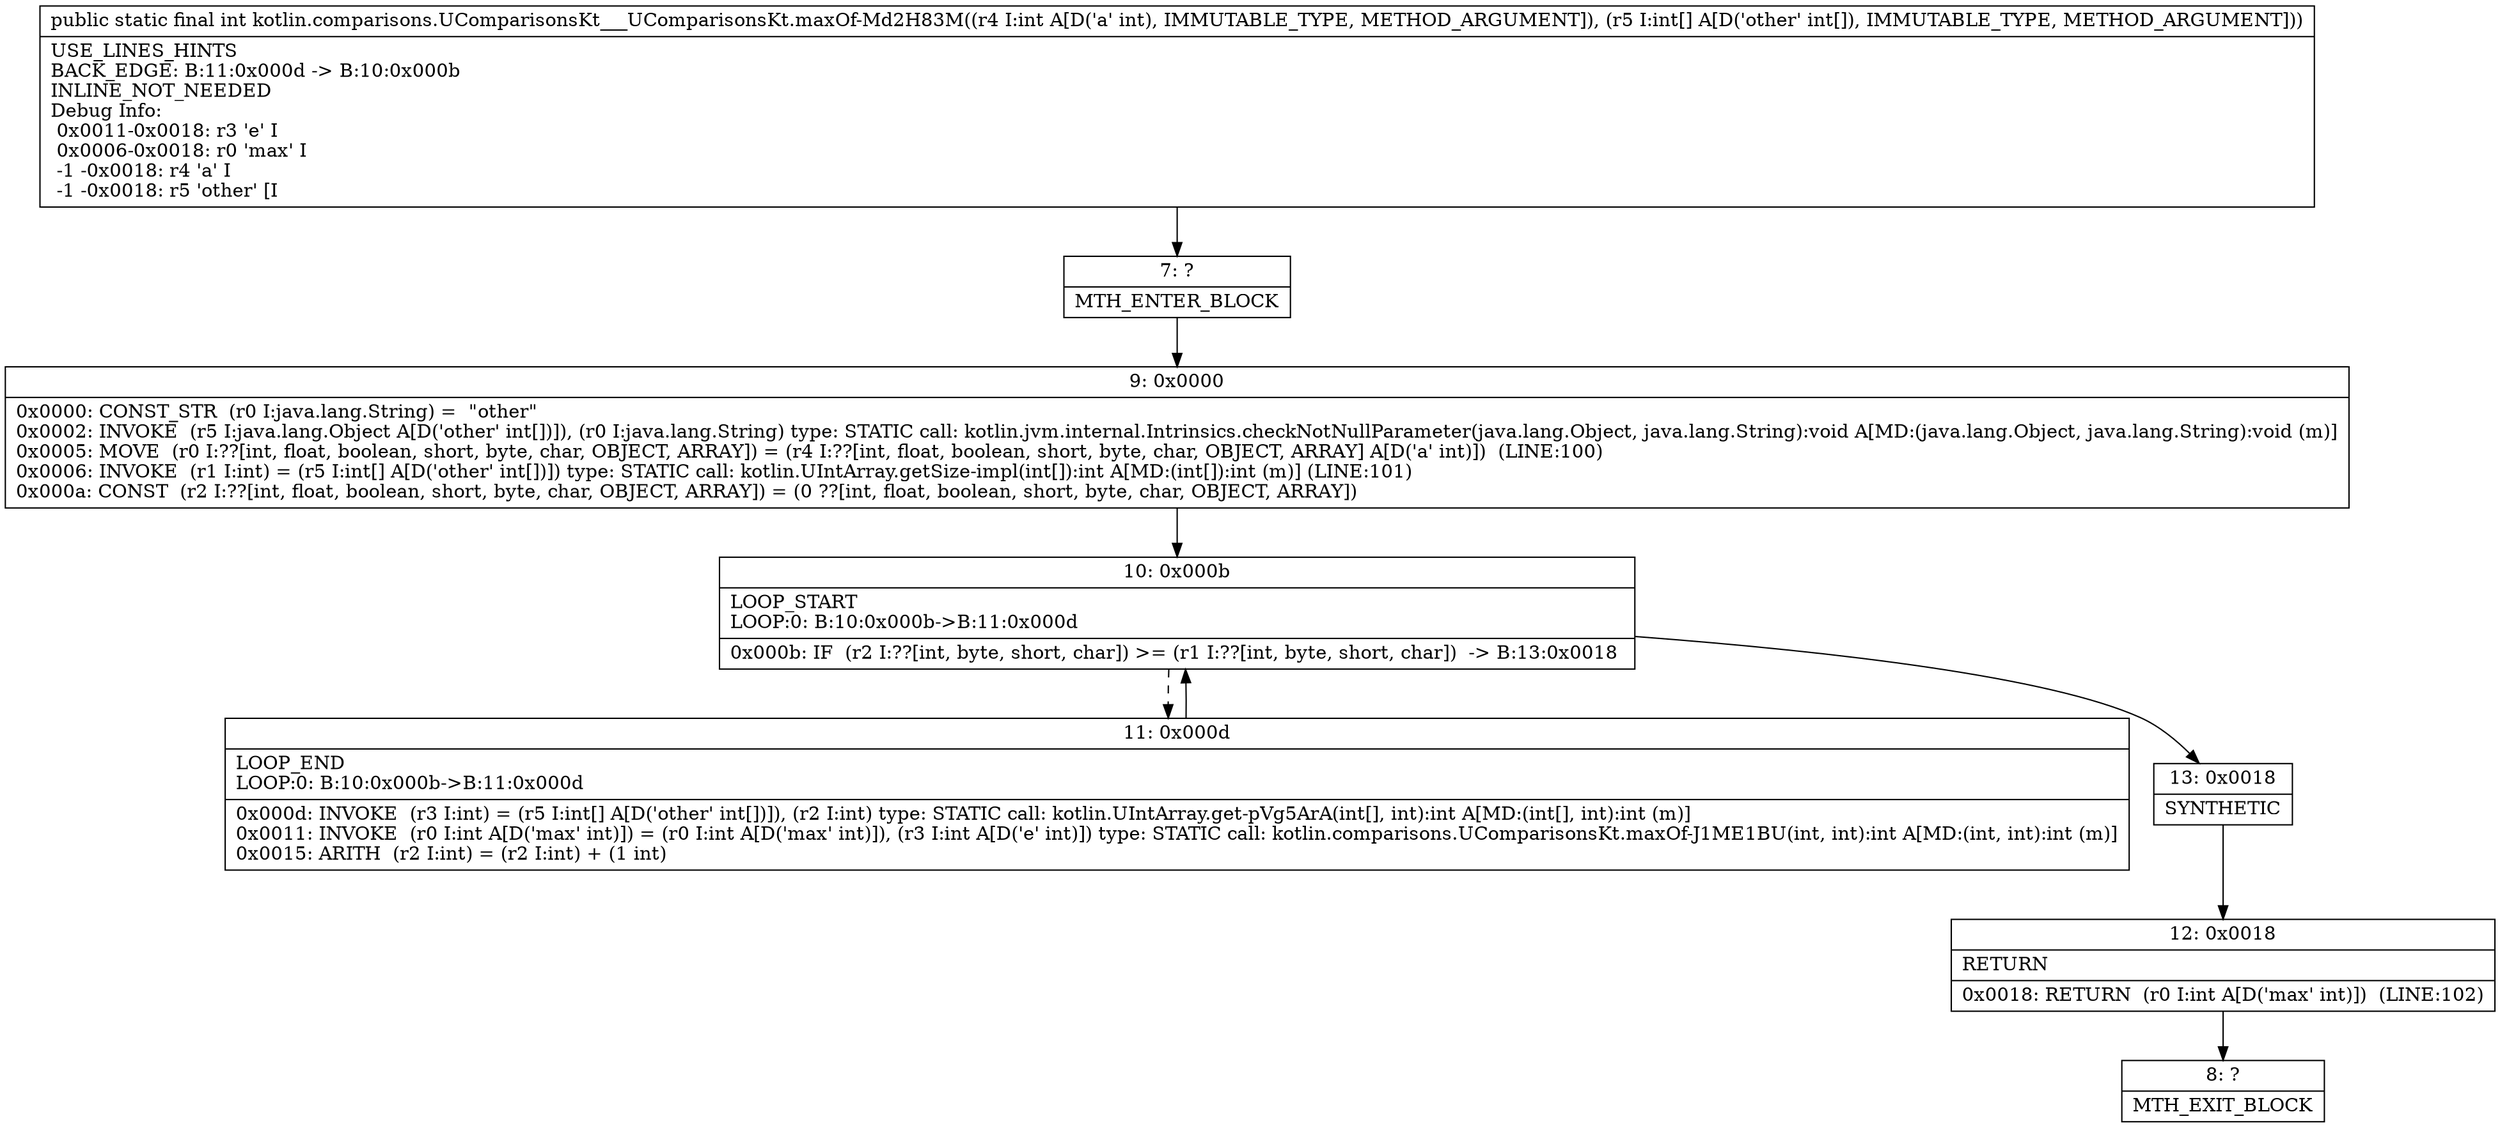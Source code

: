 digraph "CFG forkotlin.comparisons.UComparisonsKt___UComparisonsKt.maxOf\-Md2H83M(I[I)I" {
Node_7 [shape=record,label="{7\:\ ?|MTH_ENTER_BLOCK\l}"];
Node_9 [shape=record,label="{9\:\ 0x0000|0x0000: CONST_STR  (r0 I:java.lang.String) =  \"other\" \l0x0002: INVOKE  (r5 I:java.lang.Object A[D('other' int[])]), (r0 I:java.lang.String) type: STATIC call: kotlin.jvm.internal.Intrinsics.checkNotNullParameter(java.lang.Object, java.lang.String):void A[MD:(java.lang.Object, java.lang.String):void (m)]\l0x0005: MOVE  (r0 I:??[int, float, boolean, short, byte, char, OBJECT, ARRAY]) = (r4 I:??[int, float, boolean, short, byte, char, OBJECT, ARRAY] A[D('a' int)])  (LINE:100)\l0x0006: INVOKE  (r1 I:int) = (r5 I:int[] A[D('other' int[])]) type: STATIC call: kotlin.UIntArray.getSize\-impl(int[]):int A[MD:(int[]):int (m)] (LINE:101)\l0x000a: CONST  (r2 I:??[int, float, boolean, short, byte, char, OBJECT, ARRAY]) = (0 ??[int, float, boolean, short, byte, char, OBJECT, ARRAY]) \l}"];
Node_10 [shape=record,label="{10\:\ 0x000b|LOOP_START\lLOOP:0: B:10:0x000b\-\>B:11:0x000d\l|0x000b: IF  (r2 I:??[int, byte, short, char]) \>= (r1 I:??[int, byte, short, char])  \-\> B:13:0x0018 \l}"];
Node_11 [shape=record,label="{11\:\ 0x000d|LOOP_END\lLOOP:0: B:10:0x000b\-\>B:11:0x000d\l|0x000d: INVOKE  (r3 I:int) = (r5 I:int[] A[D('other' int[])]), (r2 I:int) type: STATIC call: kotlin.UIntArray.get\-pVg5ArA(int[], int):int A[MD:(int[], int):int (m)]\l0x0011: INVOKE  (r0 I:int A[D('max' int)]) = (r0 I:int A[D('max' int)]), (r3 I:int A[D('e' int)]) type: STATIC call: kotlin.comparisons.UComparisonsKt.maxOf\-J1ME1BU(int, int):int A[MD:(int, int):int (m)]\l0x0015: ARITH  (r2 I:int) = (r2 I:int) + (1 int) \l}"];
Node_13 [shape=record,label="{13\:\ 0x0018|SYNTHETIC\l}"];
Node_12 [shape=record,label="{12\:\ 0x0018|RETURN\l|0x0018: RETURN  (r0 I:int A[D('max' int)])  (LINE:102)\l}"];
Node_8 [shape=record,label="{8\:\ ?|MTH_EXIT_BLOCK\l}"];
MethodNode[shape=record,label="{public static final int kotlin.comparisons.UComparisonsKt___UComparisonsKt.maxOf\-Md2H83M((r4 I:int A[D('a' int), IMMUTABLE_TYPE, METHOD_ARGUMENT]), (r5 I:int[] A[D('other' int[]), IMMUTABLE_TYPE, METHOD_ARGUMENT]))  | USE_LINES_HINTS\lBACK_EDGE: B:11:0x000d \-\> B:10:0x000b\lINLINE_NOT_NEEDED\lDebug Info:\l  0x0011\-0x0018: r3 'e' I\l  0x0006\-0x0018: r0 'max' I\l  \-1 \-0x0018: r4 'a' I\l  \-1 \-0x0018: r5 'other' [I\l}"];
MethodNode -> Node_7;Node_7 -> Node_9;
Node_9 -> Node_10;
Node_10 -> Node_11[style=dashed];
Node_10 -> Node_13;
Node_11 -> Node_10;
Node_13 -> Node_12;
Node_12 -> Node_8;
}


